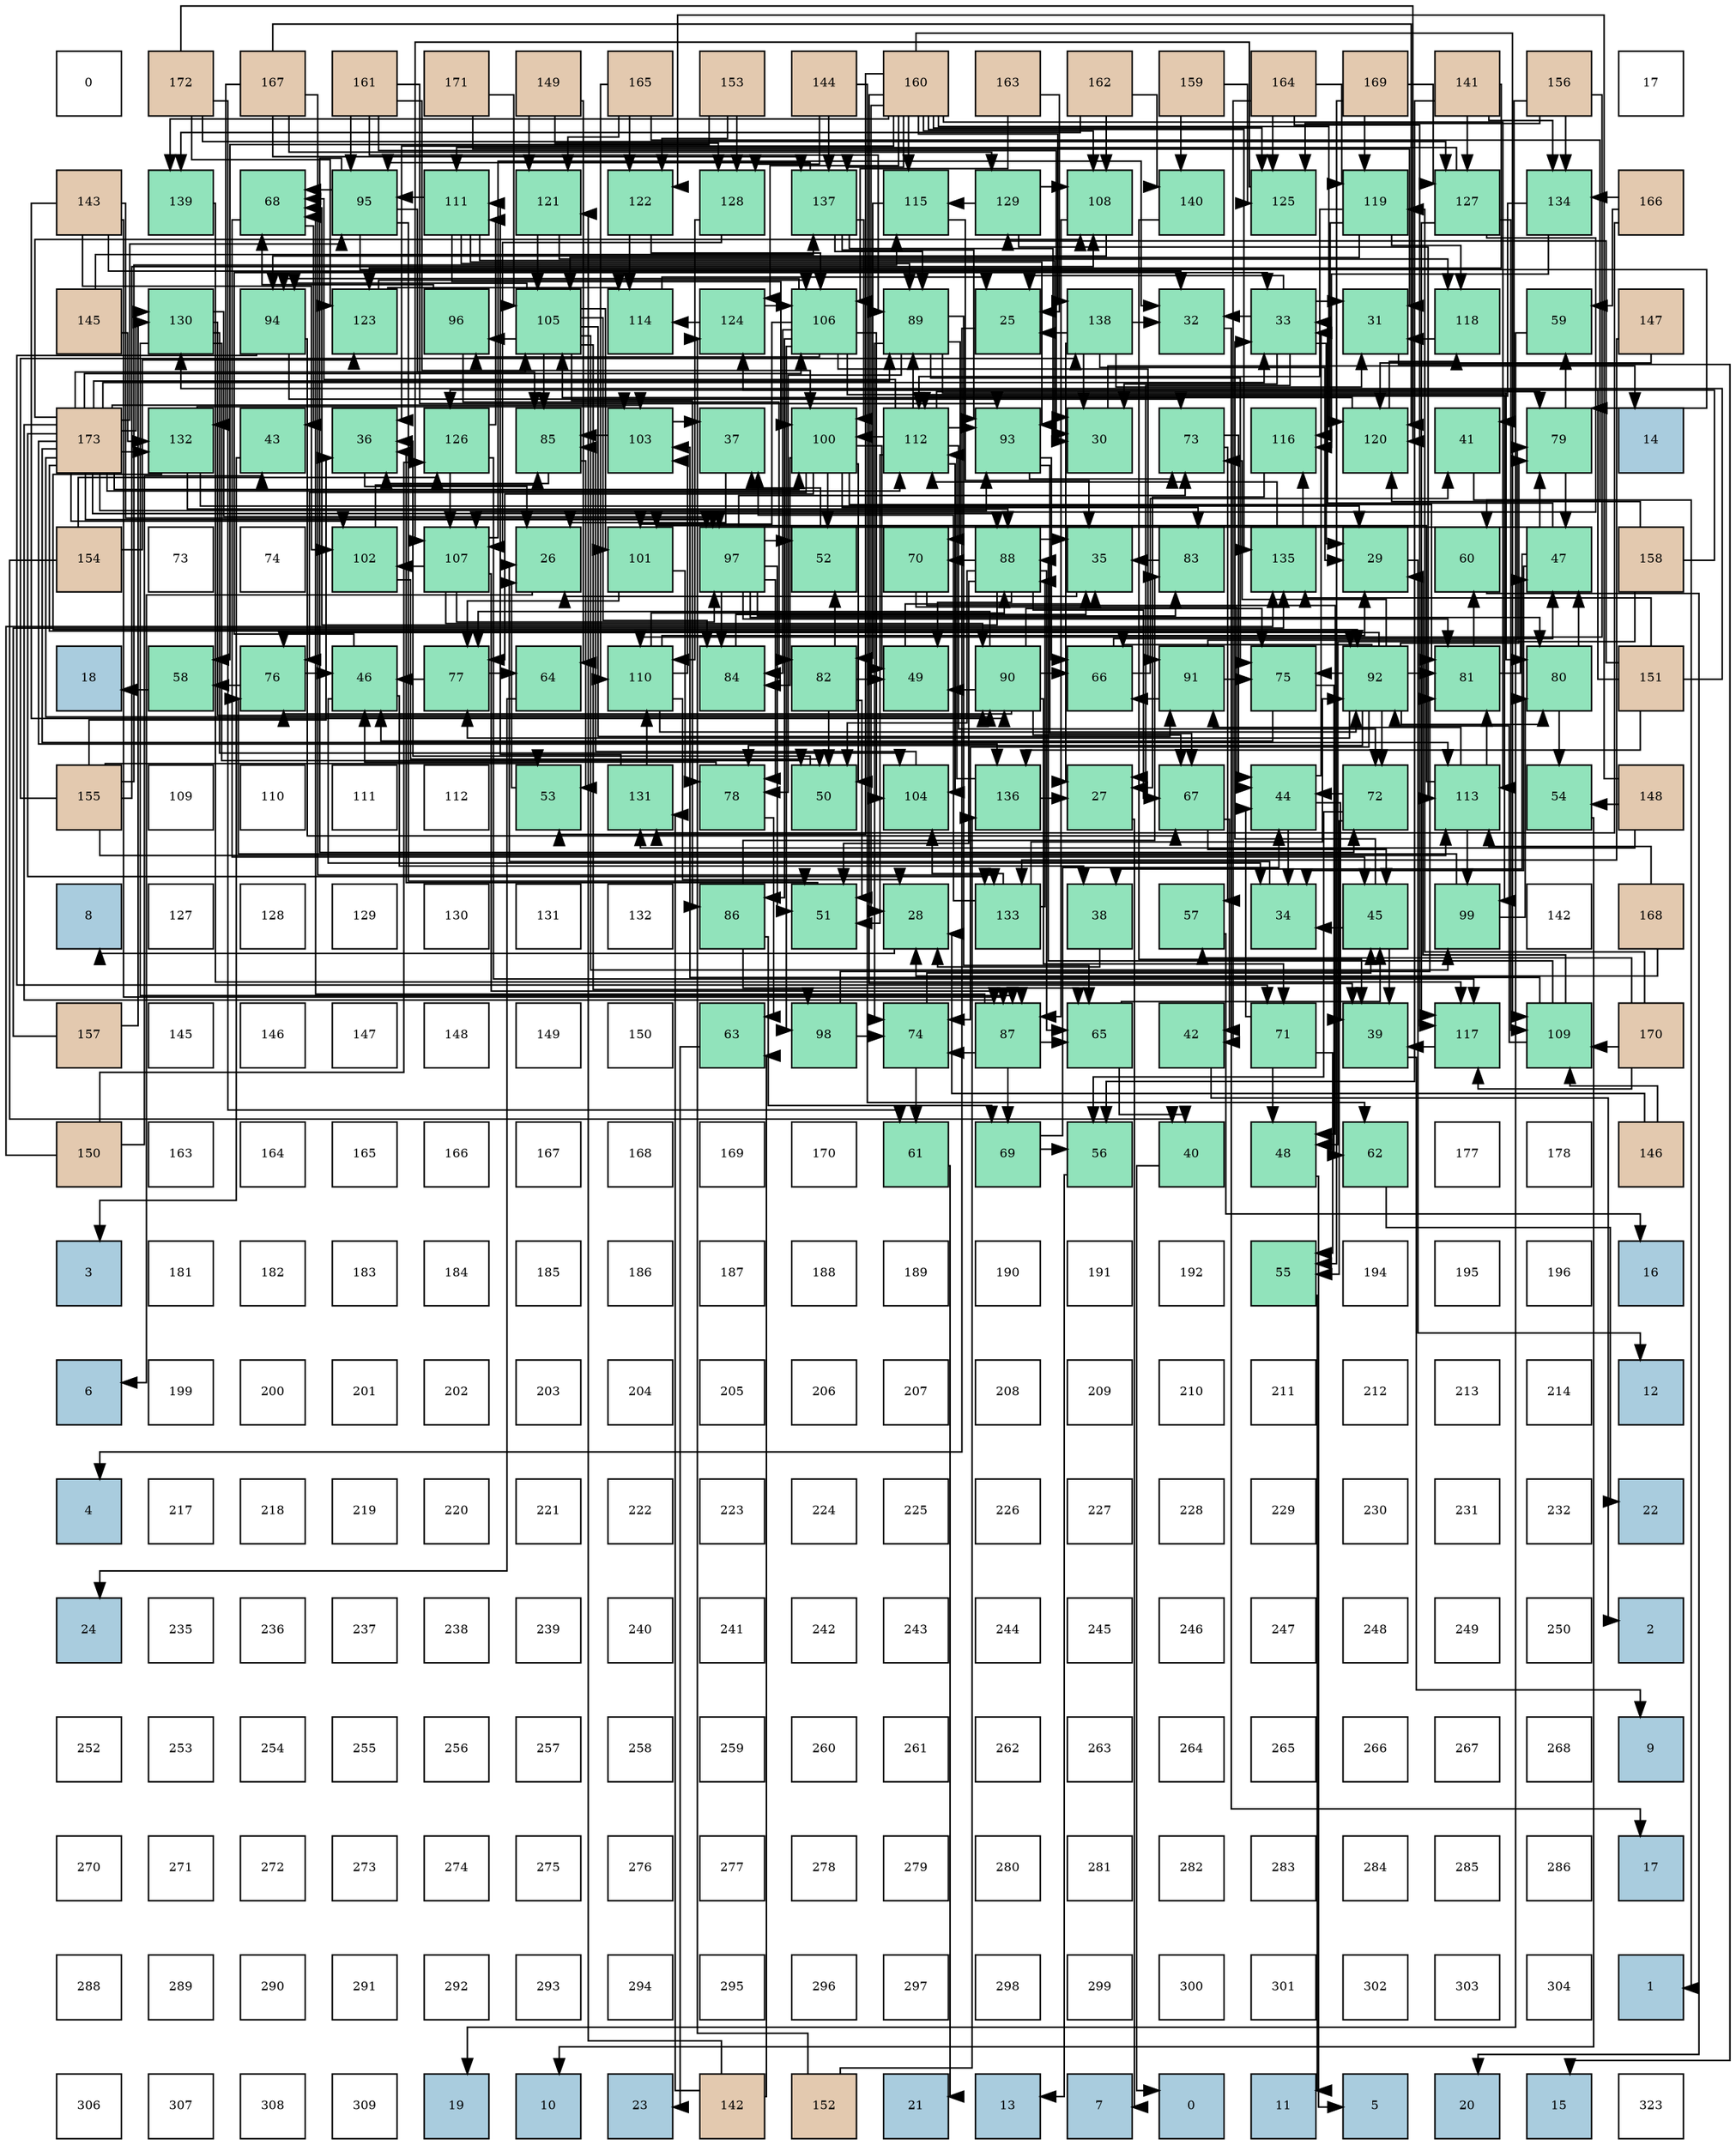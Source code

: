digraph layout{
 rankdir=TB;
 splines=ortho;
 node [style=filled shape=square fixedsize=true width=0.6];
0[label="0", fontsize=8, fillcolor="#ffffff"];
1[label="172", fontsize=8, fillcolor="#e3c9af"];
2[label="167", fontsize=8, fillcolor="#e3c9af"];
3[label="161", fontsize=8, fillcolor="#e3c9af"];
4[label="171", fontsize=8, fillcolor="#e3c9af"];
5[label="149", fontsize=8, fillcolor="#e3c9af"];
6[label="165", fontsize=8, fillcolor="#e3c9af"];
7[label="153", fontsize=8, fillcolor="#e3c9af"];
8[label="144", fontsize=8, fillcolor="#e3c9af"];
9[label="160", fontsize=8, fillcolor="#e3c9af"];
10[label="163", fontsize=8, fillcolor="#e3c9af"];
11[label="162", fontsize=8, fillcolor="#e3c9af"];
12[label="159", fontsize=8, fillcolor="#e3c9af"];
13[label="164", fontsize=8, fillcolor="#e3c9af"];
14[label="169", fontsize=8, fillcolor="#e3c9af"];
15[label="141", fontsize=8, fillcolor="#e3c9af"];
16[label="156", fontsize=8, fillcolor="#e3c9af"];
17[label="17", fontsize=8, fillcolor="#ffffff"];
18[label="143", fontsize=8, fillcolor="#e3c9af"];
19[label="139", fontsize=8, fillcolor="#91e3bb"];
20[label="68", fontsize=8, fillcolor="#91e3bb"];
21[label="95", fontsize=8, fillcolor="#91e3bb"];
22[label="111", fontsize=8, fillcolor="#91e3bb"];
23[label="121", fontsize=8, fillcolor="#91e3bb"];
24[label="122", fontsize=8, fillcolor="#91e3bb"];
25[label="128", fontsize=8, fillcolor="#91e3bb"];
26[label="137", fontsize=8, fillcolor="#91e3bb"];
27[label="115", fontsize=8, fillcolor="#91e3bb"];
28[label="129", fontsize=8, fillcolor="#91e3bb"];
29[label="108", fontsize=8, fillcolor="#91e3bb"];
30[label="140", fontsize=8, fillcolor="#91e3bb"];
31[label="125", fontsize=8, fillcolor="#91e3bb"];
32[label="119", fontsize=8, fillcolor="#91e3bb"];
33[label="127", fontsize=8, fillcolor="#91e3bb"];
34[label="134", fontsize=8, fillcolor="#91e3bb"];
35[label="166", fontsize=8, fillcolor="#e3c9af"];
36[label="145", fontsize=8, fillcolor="#e3c9af"];
37[label="130", fontsize=8, fillcolor="#91e3bb"];
38[label="94", fontsize=8, fillcolor="#91e3bb"];
39[label="123", fontsize=8, fillcolor="#91e3bb"];
40[label="96", fontsize=8, fillcolor="#91e3bb"];
41[label="105", fontsize=8, fillcolor="#91e3bb"];
42[label="114", fontsize=8, fillcolor="#91e3bb"];
43[label="124", fontsize=8, fillcolor="#91e3bb"];
44[label="106", fontsize=8, fillcolor="#91e3bb"];
45[label="89", fontsize=8, fillcolor="#91e3bb"];
46[label="25", fontsize=8, fillcolor="#91e3bb"];
47[label="138", fontsize=8, fillcolor="#91e3bb"];
48[label="32", fontsize=8, fillcolor="#91e3bb"];
49[label="33", fontsize=8, fillcolor="#91e3bb"];
50[label="31", fontsize=8, fillcolor="#91e3bb"];
51[label="118", fontsize=8, fillcolor="#91e3bb"];
52[label="59", fontsize=8, fillcolor="#91e3bb"];
53[label="147", fontsize=8, fillcolor="#e3c9af"];
54[label="173", fontsize=8, fillcolor="#e3c9af"];
55[label="132", fontsize=8, fillcolor="#91e3bb"];
56[label="43", fontsize=8, fillcolor="#91e3bb"];
57[label="36", fontsize=8, fillcolor="#91e3bb"];
58[label="126", fontsize=8, fillcolor="#91e3bb"];
59[label="85", fontsize=8, fillcolor="#91e3bb"];
60[label="103", fontsize=8, fillcolor="#91e3bb"];
61[label="37", fontsize=8, fillcolor="#91e3bb"];
62[label="100", fontsize=8, fillcolor="#91e3bb"];
63[label="112", fontsize=8, fillcolor="#91e3bb"];
64[label="93", fontsize=8, fillcolor="#91e3bb"];
65[label="30", fontsize=8, fillcolor="#91e3bb"];
66[label="73", fontsize=8, fillcolor="#91e3bb"];
67[label="116", fontsize=8, fillcolor="#91e3bb"];
68[label="120", fontsize=8, fillcolor="#91e3bb"];
69[label="41", fontsize=8, fillcolor="#91e3bb"];
70[label="79", fontsize=8, fillcolor="#91e3bb"];
71[label="14", fontsize=8, fillcolor="#a9ccde"];
72[label="154", fontsize=8, fillcolor="#e3c9af"];
73[label="73", fontsize=8, fillcolor="#ffffff"];
74[label="74", fontsize=8, fillcolor="#ffffff"];
75[label="102", fontsize=8, fillcolor="#91e3bb"];
76[label="107", fontsize=8, fillcolor="#91e3bb"];
77[label="26", fontsize=8, fillcolor="#91e3bb"];
78[label="101", fontsize=8, fillcolor="#91e3bb"];
79[label="97", fontsize=8, fillcolor="#91e3bb"];
80[label="52", fontsize=8, fillcolor="#91e3bb"];
81[label="70", fontsize=8, fillcolor="#91e3bb"];
82[label="88", fontsize=8, fillcolor="#91e3bb"];
83[label="35", fontsize=8, fillcolor="#91e3bb"];
84[label="83", fontsize=8, fillcolor="#91e3bb"];
85[label="135", fontsize=8, fillcolor="#91e3bb"];
86[label="29", fontsize=8, fillcolor="#91e3bb"];
87[label="60", fontsize=8, fillcolor="#91e3bb"];
88[label="47", fontsize=8, fillcolor="#91e3bb"];
89[label="158", fontsize=8, fillcolor="#e3c9af"];
90[label="18", fontsize=8, fillcolor="#a9ccde"];
91[label="58", fontsize=8, fillcolor="#91e3bb"];
92[label="76", fontsize=8, fillcolor="#91e3bb"];
93[label="46", fontsize=8, fillcolor="#91e3bb"];
94[label="77", fontsize=8, fillcolor="#91e3bb"];
95[label="64", fontsize=8, fillcolor="#91e3bb"];
96[label="110", fontsize=8, fillcolor="#91e3bb"];
97[label="84", fontsize=8, fillcolor="#91e3bb"];
98[label="82", fontsize=8, fillcolor="#91e3bb"];
99[label="49", fontsize=8, fillcolor="#91e3bb"];
100[label="90", fontsize=8, fillcolor="#91e3bb"];
101[label="66", fontsize=8, fillcolor="#91e3bb"];
102[label="91", fontsize=8, fillcolor="#91e3bb"];
103[label="75", fontsize=8, fillcolor="#91e3bb"];
104[label="92", fontsize=8, fillcolor="#91e3bb"];
105[label="81", fontsize=8, fillcolor="#91e3bb"];
106[label="80", fontsize=8, fillcolor="#91e3bb"];
107[label="151", fontsize=8, fillcolor="#e3c9af"];
108[label="155", fontsize=8, fillcolor="#e3c9af"];
109[label="109", fontsize=8, fillcolor="#ffffff"];
110[label="110", fontsize=8, fillcolor="#ffffff"];
111[label="111", fontsize=8, fillcolor="#ffffff"];
112[label="112", fontsize=8, fillcolor="#ffffff"];
113[label="53", fontsize=8, fillcolor="#91e3bb"];
114[label="131", fontsize=8, fillcolor="#91e3bb"];
115[label="78", fontsize=8, fillcolor="#91e3bb"];
116[label="50", fontsize=8, fillcolor="#91e3bb"];
117[label="104", fontsize=8, fillcolor="#91e3bb"];
118[label="136", fontsize=8, fillcolor="#91e3bb"];
119[label="27", fontsize=8, fillcolor="#91e3bb"];
120[label="67", fontsize=8, fillcolor="#91e3bb"];
121[label="44", fontsize=8, fillcolor="#91e3bb"];
122[label="72", fontsize=8, fillcolor="#91e3bb"];
123[label="113", fontsize=8, fillcolor="#91e3bb"];
124[label="54", fontsize=8, fillcolor="#91e3bb"];
125[label="148", fontsize=8, fillcolor="#e3c9af"];
126[label="8", fontsize=8, fillcolor="#a9ccde"];
127[label="127", fontsize=8, fillcolor="#ffffff"];
128[label="128", fontsize=8, fillcolor="#ffffff"];
129[label="129", fontsize=8, fillcolor="#ffffff"];
130[label="130", fontsize=8, fillcolor="#ffffff"];
131[label="131", fontsize=8, fillcolor="#ffffff"];
132[label="132", fontsize=8, fillcolor="#ffffff"];
133[label="86", fontsize=8, fillcolor="#91e3bb"];
134[label="51", fontsize=8, fillcolor="#91e3bb"];
135[label="28", fontsize=8, fillcolor="#91e3bb"];
136[label="133", fontsize=8, fillcolor="#91e3bb"];
137[label="38", fontsize=8, fillcolor="#91e3bb"];
138[label="57", fontsize=8, fillcolor="#91e3bb"];
139[label="34", fontsize=8, fillcolor="#91e3bb"];
140[label="45", fontsize=8, fillcolor="#91e3bb"];
141[label="99", fontsize=8, fillcolor="#91e3bb"];
142[label="142", fontsize=8, fillcolor="#ffffff"];
143[label="168", fontsize=8, fillcolor="#e3c9af"];
144[label="157", fontsize=8, fillcolor="#e3c9af"];
145[label="145", fontsize=8, fillcolor="#ffffff"];
146[label="146", fontsize=8, fillcolor="#ffffff"];
147[label="147", fontsize=8, fillcolor="#ffffff"];
148[label="148", fontsize=8, fillcolor="#ffffff"];
149[label="149", fontsize=8, fillcolor="#ffffff"];
150[label="150", fontsize=8, fillcolor="#ffffff"];
151[label="63", fontsize=8, fillcolor="#91e3bb"];
152[label="98", fontsize=8, fillcolor="#91e3bb"];
153[label="74", fontsize=8, fillcolor="#91e3bb"];
154[label="87", fontsize=8, fillcolor="#91e3bb"];
155[label="65", fontsize=8, fillcolor="#91e3bb"];
156[label="42", fontsize=8, fillcolor="#91e3bb"];
157[label="71", fontsize=8, fillcolor="#91e3bb"];
158[label="39", fontsize=8, fillcolor="#91e3bb"];
159[label="117", fontsize=8, fillcolor="#91e3bb"];
160[label="109", fontsize=8, fillcolor="#91e3bb"];
161[label="170", fontsize=8, fillcolor="#e3c9af"];
162[label="150", fontsize=8, fillcolor="#e3c9af"];
163[label="163", fontsize=8, fillcolor="#ffffff"];
164[label="164", fontsize=8, fillcolor="#ffffff"];
165[label="165", fontsize=8, fillcolor="#ffffff"];
166[label="166", fontsize=8, fillcolor="#ffffff"];
167[label="167", fontsize=8, fillcolor="#ffffff"];
168[label="168", fontsize=8, fillcolor="#ffffff"];
169[label="169", fontsize=8, fillcolor="#ffffff"];
170[label="170", fontsize=8, fillcolor="#ffffff"];
171[label="61", fontsize=8, fillcolor="#91e3bb"];
172[label="69", fontsize=8, fillcolor="#91e3bb"];
173[label="56", fontsize=8, fillcolor="#91e3bb"];
174[label="40", fontsize=8, fillcolor="#91e3bb"];
175[label="48", fontsize=8, fillcolor="#91e3bb"];
176[label="62", fontsize=8, fillcolor="#91e3bb"];
177[label="177", fontsize=8, fillcolor="#ffffff"];
178[label="178", fontsize=8, fillcolor="#ffffff"];
179[label="146", fontsize=8, fillcolor="#e3c9af"];
180[label="3", fontsize=8, fillcolor="#a9ccde"];
181[label="181", fontsize=8, fillcolor="#ffffff"];
182[label="182", fontsize=8, fillcolor="#ffffff"];
183[label="183", fontsize=8, fillcolor="#ffffff"];
184[label="184", fontsize=8, fillcolor="#ffffff"];
185[label="185", fontsize=8, fillcolor="#ffffff"];
186[label="186", fontsize=8, fillcolor="#ffffff"];
187[label="187", fontsize=8, fillcolor="#ffffff"];
188[label="188", fontsize=8, fillcolor="#ffffff"];
189[label="189", fontsize=8, fillcolor="#ffffff"];
190[label="190", fontsize=8, fillcolor="#ffffff"];
191[label="191", fontsize=8, fillcolor="#ffffff"];
192[label="192", fontsize=8, fillcolor="#ffffff"];
193[label="55", fontsize=8, fillcolor="#91e3bb"];
194[label="194", fontsize=8, fillcolor="#ffffff"];
195[label="195", fontsize=8, fillcolor="#ffffff"];
196[label="196", fontsize=8, fillcolor="#ffffff"];
197[label="16", fontsize=8, fillcolor="#a9ccde"];
198[label="6", fontsize=8, fillcolor="#a9ccde"];
199[label="199", fontsize=8, fillcolor="#ffffff"];
200[label="200", fontsize=8, fillcolor="#ffffff"];
201[label="201", fontsize=8, fillcolor="#ffffff"];
202[label="202", fontsize=8, fillcolor="#ffffff"];
203[label="203", fontsize=8, fillcolor="#ffffff"];
204[label="204", fontsize=8, fillcolor="#ffffff"];
205[label="205", fontsize=8, fillcolor="#ffffff"];
206[label="206", fontsize=8, fillcolor="#ffffff"];
207[label="207", fontsize=8, fillcolor="#ffffff"];
208[label="208", fontsize=8, fillcolor="#ffffff"];
209[label="209", fontsize=8, fillcolor="#ffffff"];
210[label="210", fontsize=8, fillcolor="#ffffff"];
211[label="211", fontsize=8, fillcolor="#ffffff"];
212[label="212", fontsize=8, fillcolor="#ffffff"];
213[label="213", fontsize=8, fillcolor="#ffffff"];
214[label="214", fontsize=8, fillcolor="#ffffff"];
215[label="12", fontsize=8, fillcolor="#a9ccde"];
216[label="4", fontsize=8, fillcolor="#a9ccde"];
217[label="217", fontsize=8, fillcolor="#ffffff"];
218[label="218", fontsize=8, fillcolor="#ffffff"];
219[label="219", fontsize=8, fillcolor="#ffffff"];
220[label="220", fontsize=8, fillcolor="#ffffff"];
221[label="221", fontsize=8, fillcolor="#ffffff"];
222[label="222", fontsize=8, fillcolor="#ffffff"];
223[label="223", fontsize=8, fillcolor="#ffffff"];
224[label="224", fontsize=8, fillcolor="#ffffff"];
225[label="225", fontsize=8, fillcolor="#ffffff"];
226[label="226", fontsize=8, fillcolor="#ffffff"];
227[label="227", fontsize=8, fillcolor="#ffffff"];
228[label="228", fontsize=8, fillcolor="#ffffff"];
229[label="229", fontsize=8, fillcolor="#ffffff"];
230[label="230", fontsize=8, fillcolor="#ffffff"];
231[label="231", fontsize=8, fillcolor="#ffffff"];
232[label="232", fontsize=8, fillcolor="#ffffff"];
233[label="22", fontsize=8, fillcolor="#a9ccde"];
234[label="24", fontsize=8, fillcolor="#a9ccde"];
235[label="235", fontsize=8, fillcolor="#ffffff"];
236[label="236", fontsize=8, fillcolor="#ffffff"];
237[label="237", fontsize=8, fillcolor="#ffffff"];
238[label="238", fontsize=8, fillcolor="#ffffff"];
239[label="239", fontsize=8, fillcolor="#ffffff"];
240[label="240", fontsize=8, fillcolor="#ffffff"];
241[label="241", fontsize=8, fillcolor="#ffffff"];
242[label="242", fontsize=8, fillcolor="#ffffff"];
243[label="243", fontsize=8, fillcolor="#ffffff"];
244[label="244", fontsize=8, fillcolor="#ffffff"];
245[label="245", fontsize=8, fillcolor="#ffffff"];
246[label="246", fontsize=8, fillcolor="#ffffff"];
247[label="247", fontsize=8, fillcolor="#ffffff"];
248[label="248", fontsize=8, fillcolor="#ffffff"];
249[label="249", fontsize=8, fillcolor="#ffffff"];
250[label="250", fontsize=8, fillcolor="#ffffff"];
251[label="2", fontsize=8, fillcolor="#a9ccde"];
252[label="252", fontsize=8, fillcolor="#ffffff"];
253[label="253", fontsize=8, fillcolor="#ffffff"];
254[label="254", fontsize=8, fillcolor="#ffffff"];
255[label="255", fontsize=8, fillcolor="#ffffff"];
256[label="256", fontsize=8, fillcolor="#ffffff"];
257[label="257", fontsize=8, fillcolor="#ffffff"];
258[label="258", fontsize=8, fillcolor="#ffffff"];
259[label="259", fontsize=8, fillcolor="#ffffff"];
260[label="260", fontsize=8, fillcolor="#ffffff"];
261[label="261", fontsize=8, fillcolor="#ffffff"];
262[label="262", fontsize=8, fillcolor="#ffffff"];
263[label="263", fontsize=8, fillcolor="#ffffff"];
264[label="264", fontsize=8, fillcolor="#ffffff"];
265[label="265", fontsize=8, fillcolor="#ffffff"];
266[label="266", fontsize=8, fillcolor="#ffffff"];
267[label="267", fontsize=8, fillcolor="#ffffff"];
268[label="268", fontsize=8, fillcolor="#ffffff"];
269[label="9", fontsize=8, fillcolor="#a9ccde"];
270[label="270", fontsize=8, fillcolor="#ffffff"];
271[label="271", fontsize=8, fillcolor="#ffffff"];
272[label="272", fontsize=8, fillcolor="#ffffff"];
273[label="273", fontsize=8, fillcolor="#ffffff"];
274[label="274", fontsize=8, fillcolor="#ffffff"];
275[label="275", fontsize=8, fillcolor="#ffffff"];
276[label="276", fontsize=8, fillcolor="#ffffff"];
277[label="277", fontsize=8, fillcolor="#ffffff"];
278[label="278", fontsize=8, fillcolor="#ffffff"];
279[label="279", fontsize=8, fillcolor="#ffffff"];
280[label="280", fontsize=8, fillcolor="#ffffff"];
281[label="281", fontsize=8, fillcolor="#ffffff"];
282[label="282", fontsize=8, fillcolor="#ffffff"];
283[label="283", fontsize=8, fillcolor="#ffffff"];
284[label="284", fontsize=8, fillcolor="#ffffff"];
285[label="285", fontsize=8, fillcolor="#ffffff"];
286[label="286", fontsize=8, fillcolor="#ffffff"];
287[label="17", fontsize=8, fillcolor="#a9ccde"];
288[label="288", fontsize=8, fillcolor="#ffffff"];
289[label="289", fontsize=8, fillcolor="#ffffff"];
290[label="290", fontsize=8, fillcolor="#ffffff"];
291[label="291", fontsize=8, fillcolor="#ffffff"];
292[label="292", fontsize=8, fillcolor="#ffffff"];
293[label="293", fontsize=8, fillcolor="#ffffff"];
294[label="294", fontsize=8, fillcolor="#ffffff"];
295[label="295", fontsize=8, fillcolor="#ffffff"];
296[label="296", fontsize=8, fillcolor="#ffffff"];
297[label="297", fontsize=8, fillcolor="#ffffff"];
298[label="298", fontsize=8, fillcolor="#ffffff"];
299[label="299", fontsize=8, fillcolor="#ffffff"];
300[label="300", fontsize=8, fillcolor="#ffffff"];
301[label="301", fontsize=8, fillcolor="#ffffff"];
302[label="302", fontsize=8, fillcolor="#ffffff"];
303[label="303", fontsize=8, fillcolor="#ffffff"];
304[label="304", fontsize=8, fillcolor="#ffffff"];
305[label="1", fontsize=8, fillcolor="#a9ccde"];
306[label="306", fontsize=8, fillcolor="#ffffff"];
307[label="307", fontsize=8, fillcolor="#ffffff"];
308[label="308", fontsize=8, fillcolor="#ffffff"];
309[label="309", fontsize=8, fillcolor="#ffffff"];
310[label="19", fontsize=8, fillcolor="#a9ccde"];
311[label="10", fontsize=8, fillcolor="#a9ccde"];
312[label="23", fontsize=8, fillcolor="#a9ccde"];
313[label="142", fontsize=8, fillcolor="#e3c9af"];
314[label="152", fontsize=8, fillcolor="#e3c9af"];
315[label="21", fontsize=8, fillcolor="#a9ccde"];
316[label="13", fontsize=8, fillcolor="#a9ccde"];
317[label="7", fontsize=8, fillcolor="#a9ccde"];
318[label="0", fontsize=8, fillcolor="#a9ccde"];
319[label="11", fontsize=8, fillcolor="#a9ccde"];
320[label="5", fontsize=8, fillcolor="#a9ccde"];
321[label="20", fontsize=8, fillcolor="#a9ccde"];
322[label="15", fontsize=8, fillcolor="#a9ccde"];
323[label="323", fontsize=8, fillcolor="#ffffff"];
edge [constraint=false, style=vis];46 -> 216;
77 -> 198;
119 -> 317;
135 -> 126;
86 -> 215;
65 -> 71;
50 -> 322;
48 -> 287;
49 -> 46;
49 -> 119;
49 -> 86;
49 -> 65;
49 -> 50;
49 -> 48;
139 -> 77;
83 -> 77;
57 -> 77;
61 -> 77;
137 -> 135;
158 -> 269;
174 -> 318;
69 -> 305;
156 -> 251;
56 -> 180;
121 -> 49;
121 -> 139;
121 -> 158;
140 -> 49;
140 -> 139;
140 -> 158;
93 -> 49;
93 -> 139;
93 -> 137;
88 -> 49;
88 -> 139;
88 -> 137;
175 -> 320;
99 -> 83;
116 -> 57;
134 -> 57;
80 -> 61;
113 -> 77;
124 -> 311;
193 -> 319;
173 -> 316;
138 -> 197;
91 -> 90;
52 -> 310;
87 -> 321;
171 -> 315;
176 -> 233;
151 -> 312;
95 -> 234;
155 -> 174;
155 -> 140;
101 -> 69;
101 -> 88;
120 -> 156;
120 -> 140;
20 -> 56;
20 -> 140;
172 -> 121;
172 -> 173;
81 -> 121;
81 -> 175;
157 -> 121;
157 -> 175;
157 -> 193;
122 -> 121;
122 -> 193;
122 -> 173;
66 -> 121;
66 -> 138;
153 -> 140;
153 -> 171;
103 -> 93;
103 -> 176;
92 -> 93;
92 -> 91;
94 -> 93;
94 -> 95;
115 -> 93;
115 -> 151;
70 -> 88;
70 -> 52;
106 -> 88;
106 -> 124;
105 -> 88;
105 -> 87;
98 -> 99;
98 -> 116;
98 -> 134;
98 -> 80;
84 -> 83;
97 -> 83;
59 -> 57;
59 -> 113;
133 -> 155;
133 -> 172;
133 -> 84;
154 -> 155;
154 -> 20;
154 -> 172;
154 -> 153;
82 -> 83;
82 -> 99;
82 -> 116;
82 -> 134;
82 -> 155;
82 -> 120;
82 -> 20;
82 -> 81;
45 -> 155;
45 -> 81;
45 -> 153;
45 -> 103;
45 -> 115;
45 -> 106;
100 -> 99;
100 -> 101;
100 -> 120;
100 -> 157;
100 -> 103;
100 -> 92;
100 -> 94;
102 -> 101;
102 -> 103;
102 -> 70;
104 -> 101;
104 -> 122;
104 -> 66;
104 -> 153;
104 -> 103;
104 -> 92;
104 -> 94;
104 -> 115;
104 -> 70;
104 -> 106;
104 -> 105;
64 -> 101;
64 -> 120;
64 -> 66;
38 -> 120;
38 -> 157;
38 -> 66;
21 -> 134;
21 -> 20;
21 -> 122;
21 -> 70;
21 -> 59;
40 -> 20;
40 -> 98;
79 -> 134;
79 -> 80;
79 -> 66;
79 -> 115;
79 -> 70;
79 -> 106;
79 -> 105;
79 -> 84;
79 -> 97;
152 -> 153;
152 -> 105;
141 -> 92;
141 -> 106;
62 -> 99;
62 -> 116;
62 -> 80;
62 -> 92;
62 -> 94;
62 -> 105;
62 -> 84;
62 -> 97;
78 -> 94;
78 -> 115;
75 -> 116;
75 -> 59;
60 -> 61;
60 -> 59;
117 -> 59;
41 -> 97;
41 -> 59;
41 -> 133;
41 -> 102;
41 -> 38;
41 -> 40;
41 -> 152;
41 -> 141;
41 -> 78;
44 -> 97;
44 -> 133;
44 -> 102;
44 -> 38;
44 -> 40;
44 -> 152;
44 -> 141;
44 -> 78;
44 -> 117;
76 -> 48;
76 -> 154;
76 -> 100;
76 -> 79;
76 -> 75;
29 -> 154;
29 -> 38;
160 -> 86;
160 -> 82;
160 -> 104;
160 -> 60;
96 -> 135;
96 -> 86;
96 -> 82;
96 -> 104;
96 -> 60;
22 -> 65;
22 -> 45;
22 -> 64;
22 -> 21;
22 -> 62;
63 -> 134;
63 -> 20;
63 -> 122;
63 -> 70;
63 -> 45;
63 -> 64;
63 -> 62;
63 -> 117;
123 -> 105;
123 -> 102;
123 -> 141;
123 -> 78;
42 -> 46;
27 -> 83;
27 -> 98;
67 -> 119;
159 -> 158;
51 -> 50;
32 -> 41;
32 -> 63;
32 -> 67;
32 -> 51;
68 -> 41;
68 -> 51;
23 -> 41;
23 -> 51;
24 -> 44;
24 -> 42;
39 -> 44;
39 -> 42;
43 -> 44;
43 -> 42;
31 -> 76;
58 -> 76;
58 -> 22;
58 -> 159;
33 -> 76;
33 -> 160;
33 -> 22;
33 -> 159;
25 -> 76;
25 -> 96;
28 -> 29;
28 -> 123;
28 -> 27;
37 -> 116;
37 -> 154;
37 -> 100;
37 -> 79;
37 -> 117;
114 -> 96;
114 -> 22;
55 -> 86;
55 -> 82;
55 -> 104;
55 -> 60;
136 -> 61;
136 -> 82;
136 -> 104;
136 -> 117;
34 -> 63;
34 -> 67;
85 -> 63;
85 -> 67;
118 -> 119;
118 -> 63;
26 -> 65;
26 -> 45;
26 -> 64;
26 -> 21;
26 -> 62;
47 -> 46;
47 -> 119;
47 -> 86;
47 -> 65;
47 -> 50;
47 -> 48;
19 -> 159;
30 -> 158;
15 -> 173;
15 -> 39;
15 -> 33;
15 -> 34;
313 -> 151;
313 -> 23;
313 -> 114;
18 -> 48;
18 -> 154;
18 -> 100;
18 -> 79;
18 -> 75;
8 -> 176;
8 -> 25;
8 -> 26;
36 -> 55;
36 -> 26;
179 -> 135;
179 -> 160;
53 -> 68;
53 -> 136;
125 -> 124;
125 -> 24;
125 -> 114;
5 -> 95;
5 -> 23;
5 -> 25;
162 -> 56;
162 -> 58;
162 -> 85;
107 -> 43;
107 -> 28;
107 -> 37;
107 -> 85;
107 -> 118;
314 -> 43;
314 -> 118;
7 -> 91;
7 -> 24;
7 -> 25;
72 -> 174;
72 -> 39;
72 -> 58;
108 -> 57;
108 -> 113;
108 -> 29;
108 -> 123;
108 -> 27;
108 -> 47;
16 -> 69;
16 -> 96;
16 -> 31;
16 -> 34;
144 -> 37;
144 -> 85;
89 -> 175;
89 -> 68;
89 -> 58;
12 -> 31;
12 -> 30;
9 -> 135;
9 -> 57;
9 -> 158;
9 -> 113;
9 -> 29;
9 -> 160;
9 -> 123;
9 -> 27;
9 -> 68;
9 -> 43;
9 -> 31;
9 -> 85;
9 -> 26;
9 -> 47;
9 -> 19;
3 -> 65;
3 -> 45;
3 -> 64;
3 -> 21;
3 -> 62;
11 -> 29;
11 -> 19;
11 -> 30;
10 -> 46;
10 -> 44;
13 -> 156;
13 -> 159;
13 -> 32;
13 -> 31;
6 -> 87;
6 -> 96;
6 -> 23;
6 -> 24;
35 -> 52;
35 -> 114;
35 -> 34;
2 -> 68;
2 -> 28;
2 -> 55;
2 -> 136;
2 -> 26;
143 -> 135;
143 -> 123;
14 -> 193;
14 -> 32;
14 -> 33;
161 -> 138;
161 -> 160;
161 -> 159;
161 -> 32;
4 -> 50;
4 -> 41;
1 -> 171;
1 -> 68;
1 -> 39;
1 -> 33;
54 -> 49;
54 -> 154;
54 -> 82;
54 -> 45;
54 -> 100;
54 -> 104;
54 -> 64;
54 -> 21;
54 -> 79;
54 -> 62;
54 -> 75;
54 -> 60;
54 -> 41;
54 -> 44;
54 -> 29;
54 -> 63;
54 -> 123;
54 -> 37;
54 -> 55;
54 -> 136;
54 -> 118;
edge [constraint=true, style=invis];
0 -> 18 -> 36 -> 54 -> 72 -> 90 -> 108 -> 126 -> 144 -> 162 -> 180 -> 198 -> 216 -> 234 -> 252 -> 270 -> 288 -> 306;
1 -> 19 -> 37 -> 55 -> 73 -> 91 -> 109 -> 127 -> 145 -> 163 -> 181 -> 199 -> 217 -> 235 -> 253 -> 271 -> 289 -> 307;
2 -> 20 -> 38 -> 56 -> 74 -> 92 -> 110 -> 128 -> 146 -> 164 -> 182 -> 200 -> 218 -> 236 -> 254 -> 272 -> 290 -> 308;
3 -> 21 -> 39 -> 57 -> 75 -> 93 -> 111 -> 129 -> 147 -> 165 -> 183 -> 201 -> 219 -> 237 -> 255 -> 273 -> 291 -> 309;
4 -> 22 -> 40 -> 58 -> 76 -> 94 -> 112 -> 130 -> 148 -> 166 -> 184 -> 202 -> 220 -> 238 -> 256 -> 274 -> 292 -> 310;
5 -> 23 -> 41 -> 59 -> 77 -> 95 -> 113 -> 131 -> 149 -> 167 -> 185 -> 203 -> 221 -> 239 -> 257 -> 275 -> 293 -> 311;
6 -> 24 -> 42 -> 60 -> 78 -> 96 -> 114 -> 132 -> 150 -> 168 -> 186 -> 204 -> 222 -> 240 -> 258 -> 276 -> 294 -> 312;
7 -> 25 -> 43 -> 61 -> 79 -> 97 -> 115 -> 133 -> 151 -> 169 -> 187 -> 205 -> 223 -> 241 -> 259 -> 277 -> 295 -> 313;
8 -> 26 -> 44 -> 62 -> 80 -> 98 -> 116 -> 134 -> 152 -> 170 -> 188 -> 206 -> 224 -> 242 -> 260 -> 278 -> 296 -> 314;
9 -> 27 -> 45 -> 63 -> 81 -> 99 -> 117 -> 135 -> 153 -> 171 -> 189 -> 207 -> 225 -> 243 -> 261 -> 279 -> 297 -> 315;
10 -> 28 -> 46 -> 64 -> 82 -> 100 -> 118 -> 136 -> 154 -> 172 -> 190 -> 208 -> 226 -> 244 -> 262 -> 280 -> 298 -> 316;
11 -> 29 -> 47 -> 65 -> 83 -> 101 -> 119 -> 137 -> 155 -> 173 -> 191 -> 209 -> 227 -> 245 -> 263 -> 281 -> 299 -> 317;
12 -> 30 -> 48 -> 66 -> 84 -> 102 -> 120 -> 138 -> 156 -> 174 -> 192 -> 210 -> 228 -> 246 -> 264 -> 282 -> 300 -> 318;
13 -> 31 -> 49 -> 67 -> 85 -> 103 -> 121 -> 139 -> 157 -> 175 -> 193 -> 211 -> 229 -> 247 -> 265 -> 283 -> 301 -> 319;
14 -> 32 -> 50 -> 68 -> 86 -> 104 -> 122 -> 140 -> 158 -> 176 -> 194 -> 212 -> 230 -> 248 -> 266 -> 284 -> 302 -> 320;
15 -> 33 -> 51 -> 69 -> 87 -> 105 -> 123 -> 141 -> 159 -> 177 -> 195 -> 213 -> 231 -> 249 -> 267 -> 285 -> 303 -> 321;
16 -> 34 -> 52 -> 70 -> 88 -> 106 -> 124 -> 142 -> 160 -> 178 -> 196 -> 214 -> 232 -> 250 -> 268 -> 286 -> 304 -> 322;
17 -> 35 -> 53 -> 71 -> 89 -> 107 -> 125 -> 143 -> 161 -> 179 -> 197 -> 215 -> 233 -> 251 -> 269 -> 287 -> 305 -> 323;
rank = same {0 -> 1 -> 2 -> 3 -> 4 -> 5 -> 6 -> 7 -> 8 -> 9 -> 10 -> 11 -> 12 -> 13 -> 14 -> 15 -> 16 -> 17};
rank = same {18 -> 19 -> 20 -> 21 -> 22 -> 23 -> 24 -> 25 -> 26 -> 27 -> 28 -> 29 -> 30 -> 31 -> 32 -> 33 -> 34 -> 35};
rank = same {36 -> 37 -> 38 -> 39 -> 40 -> 41 -> 42 -> 43 -> 44 -> 45 -> 46 -> 47 -> 48 -> 49 -> 50 -> 51 -> 52 -> 53};
rank = same {54 -> 55 -> 56 -> 57 -> 58 -> 59 -> 60 -> 61 -> 62 -> 63 -> 64 -> 65 -> 66 -> 67 -> 68 -> 69 -> 70 -> 71};
rank = same {72 -> 73 -> 74 -> 75 -> 76 -> 77 -> 78 -> 79 -> 80 -> 81 -> 82 -> 83 -> 84 -> 85 -> 86 -> 87 -> 88 -> 89};
rank = same {90 -> 91 -> 92 -> 93 -> 94 -> 95 -> 96 -> 97 -> 98 -> 99 -> 100 -> 101 -> 102 -> 103 -> 104 -> 105 -> 106 -> 107};
rank = same {108 -> 109 -> 110 -> 111 -> 112 -> 113 -> 114 -> 115 -> 116 -> 117 -> 118 -> 119 -> 120 -> 121 -> 122 -> 123 -> 124 -> 125};
rank = same {126 -> 127 -> 128 -> 129 -> 130 -> 131 -> 132 -> 133 -> 134 -> 135 -> 136 -> 137 -> 138 -> 139 -> 140 -> 141 -> 142 -> 143};
rank = same {144 -> 145 -> 146 -> 147 -> 148 -> 149 -> 150 -> 151 -> 152 -> 153 -> 154 -> 155 -> 156 -> 157 -> 158 -> 159 -> 160 -> 161};
rank = same {162 -> 163 -> 164 -> 165 -> 166 -> 167 -> 168 -> 169 -> 170 -> 171 -> 172 -> 173 -> 174 -> 175 -> 176 -> 177 -> 178 -> 179};
rank = same {180 -> 181 -> 182 -> 183 -> 184 -> 185 -> 186 -> 187 -> 188 -> 189 -> 190 -> 191 -> 192 -> 193 -> 194 -> 195 -> 196 -> 197};
rank = same {198 -> 199 -> 200 -> 201 -> 202 -> 203 -> 204 -> 205 -> 206 -> 207 -> 208 -> 209 -> 210 -> 211 -> 212 -> 213 -> 214 -> 215};
rank = same {216 -> 217 -> 218 -> 219 -> 220 -> 221 -> 222 -> 223 -> 224 -> 225 -> 226 -> 227 -> 228 -> 229 -> 230 -> 231 -> 232 -> 233};
rank = same {234 -> 235 -> 236 -> 237 -> 238 -> 239 -> 240 -> 241 -> 242 -> 243 -> 244 -> 245 -> 246 -> 247 -> 248 -> 249 -> 250 -> 251};
rank = same {252 -> 253 -> 254 -> 255 -> 256 -> 257 -> 258 -> 259 -> 260 -> 261 -> 262 -> 263 -> 264 -> 265 -> 266 -> 267 -> 268 -> 269};
rank = same {270 -> 271 -> 272 -> 273 -> 274 -> 275 -> 276 -> 277 -> 278 -> 279 -> 280 -> 281 -> 282 -> 283 -> 284 -> 285 -> 286 -> 287};
rank = same {288 -> 289 -> 290 -> 291 -> 292 -> 293 -> 294 -> 295 -> 296 -> 297 -> 298 -> 299 -> 300 -> 301 -> 302 -> 303 -> 304 -> 305};
rank = same {306 -> 307 -> 308 -> 309 -> 310 -> 311 -> 312 -> 313 -> 314 -> 315 -> 316 -> 317 -> 318 -> 319 -> 320 -> 321 -> 322 -> 323};
}